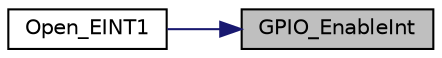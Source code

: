 digraph "GPIO_EnableInt"
{
 // LATEX_PDF_SIZE
  edge [fontname="Helvetica",fontsize="10",labelfontname="Helvetica",labelfontsize="10"];
  node [fontname="Helvetica",fontsize="10",shape=record];
  rankdir="RL";
  Node1 [label="GPIO_EnableInt",height=0.2,width=0.4,color="black", fillcolor="grey75", style="filled", fontcolor="black",tooltip="Enable GPIO interrupt."];
  Node1 -> Node2 [dir="back",color="midnightblue",fontsize="10",style="solid",fontname="Helvetica"];
  Node2 [label="Open_EINT1",height=0.2,width=0.4,color="black", fillcolor="white", style="filled",URL="$da/d69/group___nano130___basic01___f_u_n_c_t_i_o_n_s.html#ga062a657b9ba9de76141bdfbd0e9d68f0",tooltip="This function enables EINT1 interrupt and IRQ handler, and configs trigger condition for falling edge..."];
}

